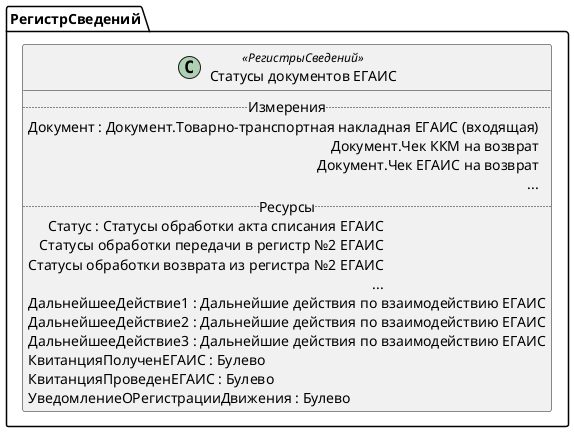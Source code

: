 ﻿@startuml СтатусыДокументовЕГАИС
'!include templates.wsd
'..\include templates.wsd
class РегистрСведений.СтатусыДокументовЕГАИС as "Статусы документов ЕГАИС" <<РегистрыСведений>>
{
..Измерения..
Документ : Документ.Товарно-транспортная накладная ЕГАИС (входящая)\rДокумент.Чек ККМ на возврат\rДокумент.Чек ЕГАИС на возврат\r...
..Ресурсы..
Статус : Статусы обработки акта списания ЕГАИС\rСтатусы обработки передачи в регистр №2 ЕГАИС\rСтатусы обработки возврата из регистра №2 ЕГАИС\r...
ДальнейшееДействие1 : Дальнейшие действия по взаимодействию ЕГАИС
ДальнейшееДействие2 : Дальнейшие действия по взаимодействию ЕГАИС
ДальнейшееДействие3 : Дальнейшие действия по взаимодействию ЕГАИС
КвитанцияПолученЕГАИС : Булево
КвитанцияПроведенЕГАИС : Булево
УведомлениеОРегистрацииДвижения : Булево
}
@enduml
